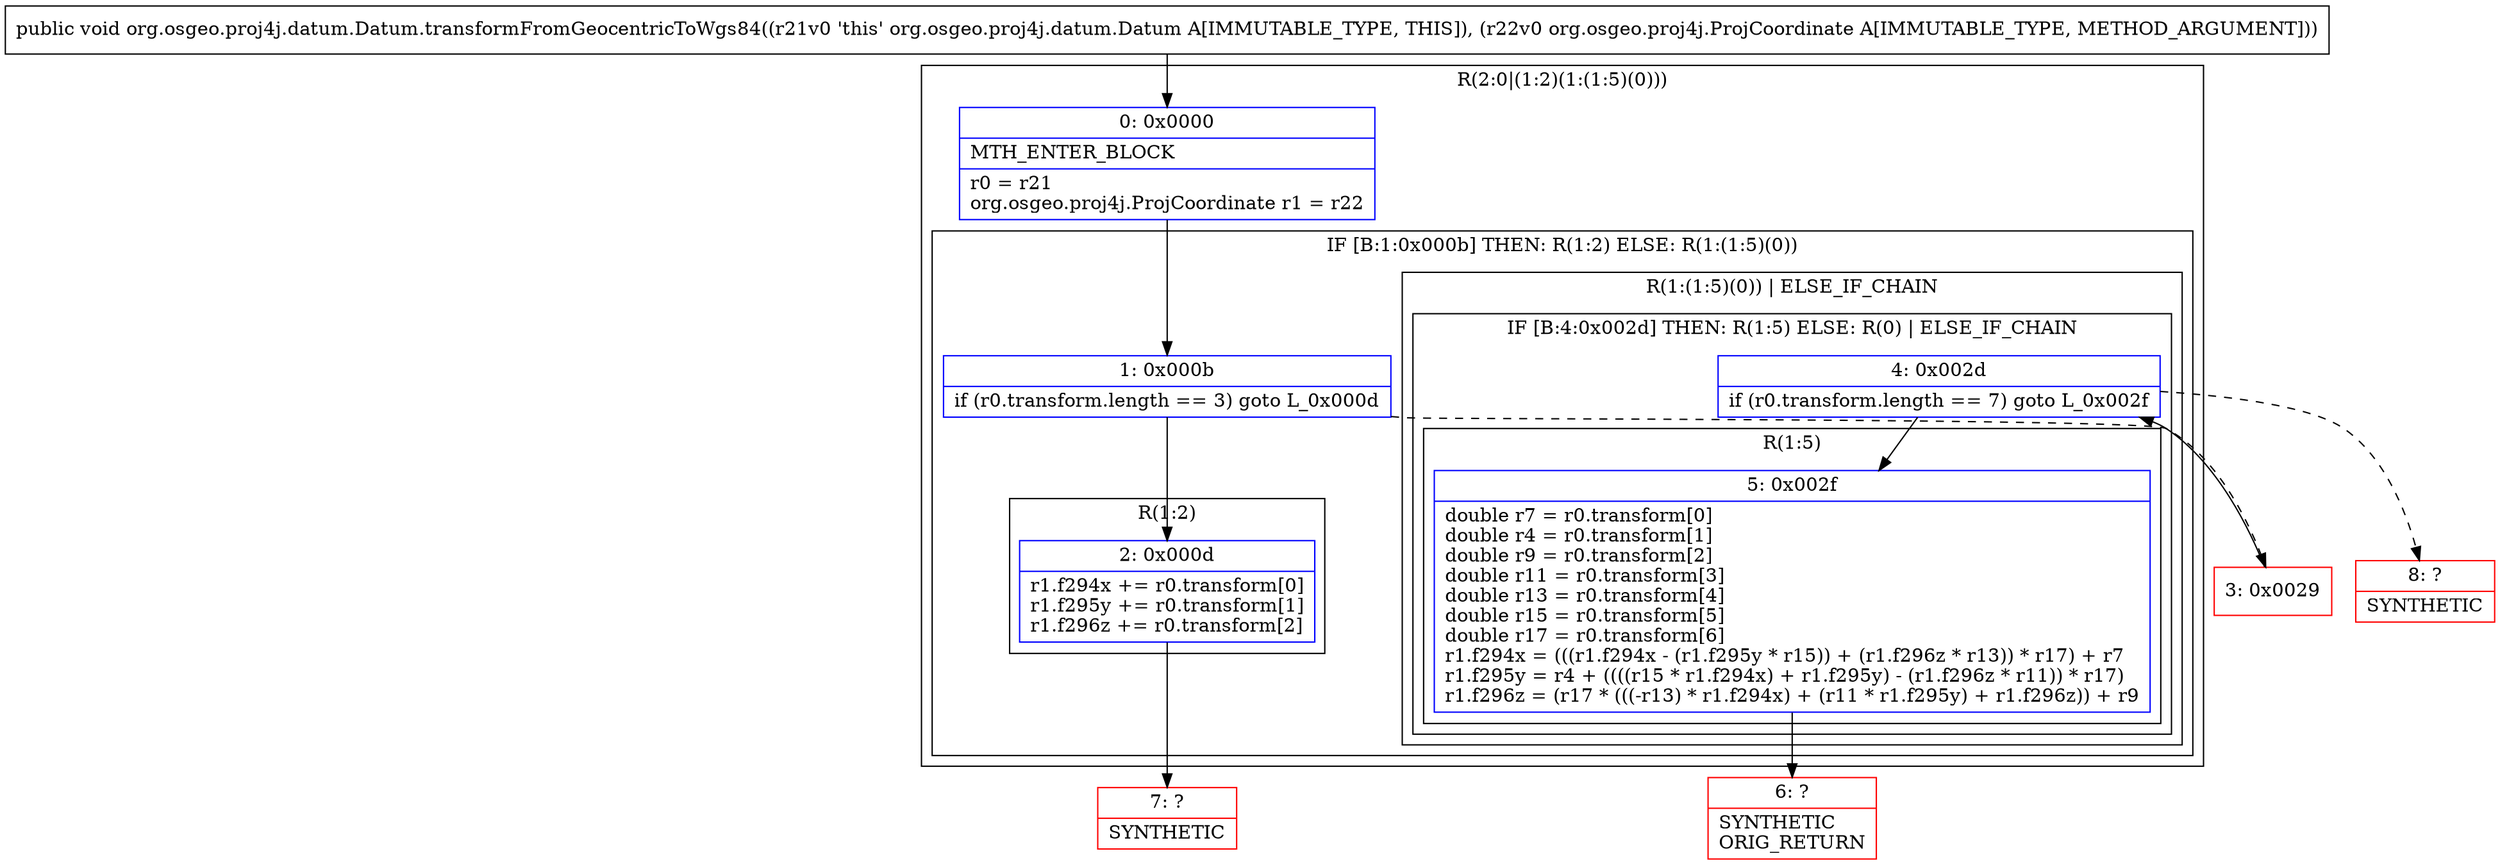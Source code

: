 digraph "CFG fororg.osgeo.proj4j.datum.Datum.transformFromGeocentricToWgs84(Lorg\/osgeo\/proj4j\/ProjCoordinate;)V" {
subgraph cluster_Region_976396358 {
label = "R(2:0|(1:2)(1:(1:5)(0)))";
node [shape=record,color=blue];
Node_0 [shape=record,label="{0\:\ 0x0000|MTH_ENTER_BLOCK\l|r0 = r21\lorg.osgeo.proj4j.ProjCoordinate r1 = r22\l}"];
subgraph cluster_IfRegion_708205804 {
label = "IF [B:1:0x000b] THEN: R(1:2) ELSE: R(1:(1:5)(0))";
node [shape=record,color=blue];
Node_1 [shape=record,label="{1\:\ 0x000b|if (r0.transform.length == 3) goto L_0x000d\l}"];
subgraph cluster_Region_2081835329 {
label = "R(1:2)";
node [shape=record,color=blue];
Node_2 [shape=record,label="{2\:\ 0x000d|r1.f294x += r0.transform[0]\lr1.f295y += r0.transform[1]\lr1.f296z += r0.transform[2]\l}"];
}
subgraph cluster_Region_463676857 {
label = "R(1:(1:5)(0)) | ELSE_IF_CHAIN\l";
node [shape=record,color=blue];
subgraph cluster_IfRegion_1118524264 {
label = "IF [B:4:0x002d] THEN: R(1:5) ELSE: R(0) | ELSE_IF_CHAIN\l";
node [shape=record,color=blue];
Node_4 [shape=record,label="{4\:\ 0x002d|if (r0.transform.length == 7) goto L_0x002f\l}"];
subgraph cluster_Region_1171082735 {
label = "R(1:5)";
node [shape=record,color=blue];
Node_5 [shape=record,label="{5\:\ 0x002f|double r7 = r0.transform[0]\ldouble r4 = r0.transform[1]\ldouble r9 = r0.transform[2]\ldouble r11 = r0.transform[3]\ldouble r13 = r0.transform[4]\ldouble r15 = r0.transform[5]\ldouble r17 = r0.transform[6]\lr1.f294x = (((r1.f294x \- (r1.f295y * r15)) + (r1.f296z * r13)) * r17) + r7\lr1.f295y = r4 + ((((r15 * r1.f294x) + r1.f295y) \- (r1.f296z * r11)) * r17)\lr1.f296z = (r17 * (((\-r13) * r1.f294x) + (r11 * r1.f295y) + r1.f296z)) + r9\l}"];
}
subgraph cluster_Region_1269674722 {
label = "R(0)";
node [shape=record,color=blue];
}
}
}
}
}
Node_3 [shape=record,color=red,label="{3\:\ 0x0029}"];
Node_6 [shape=record,color=red,label="{6\:\ ?|SYNTHETIC\lORIG_RETURN\l}"];
Node_7 [shape=record,color=red,label="{7\:\ ?|SYNTHETIC\l}"];
Node_8 [shape=record,color=red,label="{8\:\ ?|SYNTHETIC\l}"];
MethodNode[shape=record,label="{public void org.osgeo.proj4j.datum.Datum.transformFromGeocentricToWgs84((r21v0 'this' org.osgeo.proj4j.datum.Datum A[IMMUTABLE_TYPE, THIS]), (r22v0 org.osgeo.proj4j.ProjCoordinate A[IMMUTABLE_TYPE, METHOD_ARGUMENT])) }"];
MethodNode -> Node_0;
Node_0 -> Node_1;
Node_1 -> Node_2;
Node_1 -> Node_3[style=dashed];
Node_2 -> Node_7;
Node_4 -> Node_5;
Node_4 -> Node_8[style=dashed];
Node_5 -> Node_6;
Node_3 -> Node_4;
}

